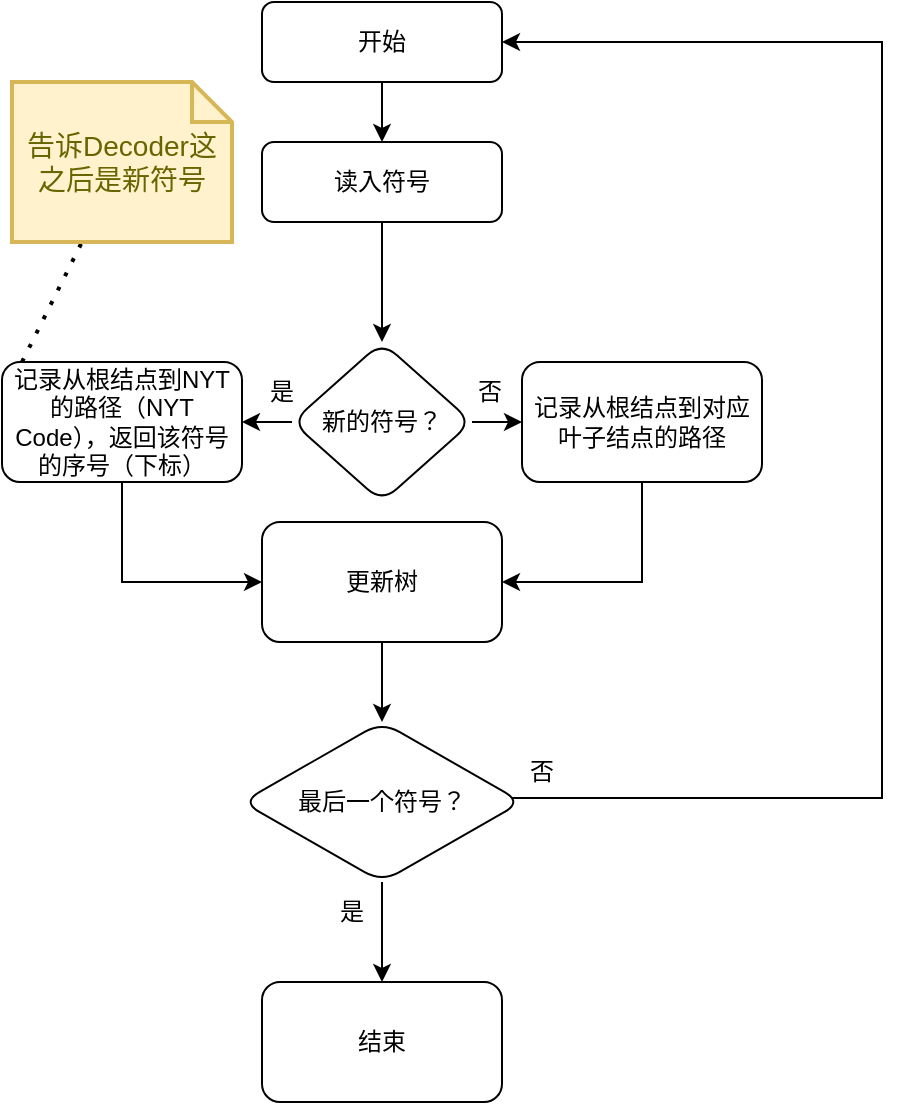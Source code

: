 <mxfile version="22.0.3" type="device">
  <diagram id="C5RBs43oDa-KdzZeNtuy" name="Page-1">
    <mxGraphModel dx="1266" dy="688" grid="1" gridSize="10" guides="1" tooltips="1" connect="1" arrows="1" fold="1" page="1" pageScale="1" pageWidth="827" pageHeight="1169" math="0" shadow="0">
      <root>
        <mxCell id="WIyWlLk6GJQsqaUBKTNV-0" />
        <mxCell id="WIyWlLk6GJQsqaUBKTNV-1" parent="WIyWlLk6GJQsqaUBKTNV-0" />
        <mxCell id="IMW4tmONL_RiJi6bUr-S-1" value="" style="edgeStyle=orthogonalEdgeStyle;rounded=0;orthogonalLoop=1;jettySize=auto;html=1;" parent="WIyWlLk6GJQsqaUBKTNV-1" source="WIyWlLk6GJQsqaUBKTNV-3" target="IMW4tmONL_RiJi6bUr-S-0" edge="1">
          <mxGeometry relative="1" as="geometry" />
        </mxCell>
        <mxCell id="WIyWlLk6GJQsqaUBKTNV-3" value="开始" style="rounded=1;whiteSpace=wrap;html=1;fontSize=12;glass=0;strokeWidth=1;shadow=0;" parent="WIyWlLk6GJQsqaUBKTNV-1" vertex="1">
          <mxGeometry x="330" y="120" width="120" height="40" as="geometry" />
        </mxCell>
        <mxCell id="IMW4tmONL_RiJi6bUr-S-3" value="" style="edgeStyle=orthogonalEdgeStyle;rounded=0;orthogonalLoop=1;jettySize=auto;html=1;" parent="WIyWlLk6GJQsqaUBKTNV-1" source="IMW4tmONL_RiJi6bUr-S-0" target="IMW4tmONL_RiJi6bUr-S-2" edge="1">
          <mxGeometry relative="1" as="geometry" />
        </mxCell>
        <mxCell id="IMW4tmONL_RiJi6bUr-S-0" value="读入符号" style="whiteSpace=wrap;html=1;rounded=1;glass=0;strokeWidth=1;shadow=0;" parent="WIyWlLk6GJQsqaUBKTNV-1" vertex="1">
          <mxGeometry x="330" y="190" width="120" height="40" as="geometry" />
        </mxCell>
        <mxCell id="IMW4tmONL_RiJi6bUr-S-5" value="" style="edgeStyle=orthogonalEdgeStyle;rounded=0;orthogonalLoop=1;jettySize=auto;html=1;" parent="WIyWlLk6GJQsqaUBKTNV-1" source="IMW4tmONL_RiJi6bUr-S-2" target="IMW4tmONL_RiJi6bUr-S-4" edge="1">
          <mxGeometry relative="1" as="geometry" />
        </mxCell>
        <mxCell id="IMW4tmONL_RiJi6bUr-S-7" value="" style="edgeStyle=orthogonalEdgeStyle;rounded=0;orthogonalLoop=1;jettySize=auto;html=1;" parent="WIyWlLk6GJQsqaUBKTNV-1" source="IMW4tmONL_RiJi6bUr-S-2" target="IMW4tmONL_RiJi6bUr-S-6" edge="1">
          <mxGeometry relative="1" as="geometry" />
        </mxCell>
        <mxCell id="IMW4tmONL_RiJi6bUr-S-2" value="新的符号？" style="rhombus;whiteSpace=wrap;html=1;rounded=1;glass=0;strokeWidth=1;shadow=0;" parent="WIyWlLk6GJQsqaUBKTNV-1" vertex="1">
          <mxGeometry x="345" y="290" width="90" height="80" as="geometry" />
        </mxCell>
        <mxCell id="IMW4tmONL_RiJi6bUr-S-13" style="edgeStyle=orthogonalEdgeStyle;rounded=0;orthogonalLoop=1;jettySize=auto;html=1;exitX=0.5;exitY=1;exitDx=0;exitDy=0;entryX=1;entryY=0.5;entryDx=0;entryDy=0;" parent="WIyWlLk6GJQsqaUBKTNV-1" source="IMW4tmONL_RiJi6bUr-S-4" target="IMW4tmONL_RiJi6bUr-S-10" edge="1">
          <mxGeometry relative="1" as="geometry" />
        </mxCell>
        <mxCell id="IMW4tmONL_RiJi6bUr-S-4" value="记录从根结点到对应叶子结点的路径" style="rounded=1;whiteSpace=wrap;html=1;glass=0;strokeWidth=1;shadow=0;" parent="WIyWlLk6GJQsqaUBKTNV-1" vertex="1">
          <mxGeometry x="460" y="300" width="120" height="60" as="geometry" />
        </mxCell>
        <mxCell id="IMW4tmONL_RiJi6bUr-S-12" style="edgeStyle=orthogonalEdgeStyle;rounded=0;orthogonalLoop=1;jettySize=auto;html=1;exitX=0.5;exitY=1;exitDx=0;exitDy=0;entryX=0;entryY=0.5;entryDx=0;entryDy=0;" parent="WIyWlLk6GJQsqaUBKTNV-1" source="IMW4tmONL_RiJi6bUr-S-6" target="IMW4tmONL_RiJi6bUr-S-10" edge="1">
          <mxGeometry relative="1" as="geometry" />
        </mxCell>
        <mxCell id="IMW4tmONL_RiJi6bUr-S-6" value="记录从根结点到NYT的路径（NYT Code），返回该符号的序号（下标）" style="whiteSpace=wrap;html=1;rounded=1;glass=0;strokeWidth=1;shadow=0;" parent="WIyWlLk6GJQsqaUBKTNV-1" vertex="1">
          <mxGeometry x="200" y="300" width="120" height="60" as="geometry" />
        </mxCell>
        <mxCell id="IMW4tmONL_RiJi6bUr-S-8" value="" style="endArrow=none;dashed=1;html=1;dashPattern=1 3;strokeWidth=2;rounded=0;" parent="WIyWlLk6GJQsqaUBKTNV-1" target="IMW4tmONL_RiJi6bUr-S-9" edge="1">
          <mxGeometry width="50" height="50" relative="1" as="geometry">
            <mxPoint x="210" y="300" as="sourcePoint" />
            <mxPoint x="220" y="220" as="targetPoint" />
          </mxGeometry>
        </mxCell>
        <mxCell id="IMW4tmONL_RiJi6bUr-S-9" value="告诉Decoder这之后是新符号" style="shape=note;strokeWidth=2;fontSize=14;size=20;whiteSpace=wrap;html=1;fillColor=#fff2cc;strokeColor=#d6b656;fontColor=#666600;" parent="WIyWlLk6GJQsqaUBKTNV-1" vertex="1">
          <mxGeometry x="205" y="160" width="110.0" height="80" as="geometry" />
        </mxCell>
        <mxCell id="IMW4tmONL_RiJi6bUr-S-15" value="" style="edgeStyle=orthogonalEdgeStyle;rounded=0;orthogonalLoop=1;jettySize=auto;html=1;" parent="WIyWlLk6GJQsqaUBKTNV-1" source="IMW4tmONL_RiJi6bUr-S-10" target="IMW4tmONL_RiJi6bUr-S-14" edge="1">
          <mxGeometry relative="1" as="geometry" />
        </mxCell>
        <mxCell id="IMW4tmONL_RiJi6bUr-S-10" value="更新树" style="whiteSpace=wrap;html=1;rounded=1;glass=0;strokeWidth=1;shadow=0;" parent="WIyWlLk6GJQsqaUBKTNV-1" vertex="1">
          <mxGeometry x="330" y="380" width="120" height="60" as="geometry" />
        </mxCell>
        <mxCell id="IMW4tmONL_RiJi6bUr-S-17" value="" style="edgeStyle=orthogonalEdgeStyle;rounded=0;orthogonalLoop=1;jettySize=auto;html=1;" parent="WIyWlLk6GJQsqaUBKTNV-1" source="IMW4tmONL_RiJi6bUr-S-14" target="IMW4tmONL_RiJi6bUr-S-16" edge="1">
          <mxGeometry relative="1" as="geometry" />
        </mxCell>
        <mxCell id="IMW4tmONL_RiJi6bUr-S-20" style="edgeStyle=orthogonalEdgeStyle;rounded=0;orthogonalLoop=1;jettySize=auto;html=1;entryX=1;entryY=0.5;entryDx=0;entryDy=0;exitX=0.936;exitY=0.475;exitDx=0;exitDy=0;exitPerimeter=0;" parent="WIyWlLk6GJQsqaUBKTNV-1" source="IMW4tmONL_RiJi6bUr-S-14" target="WIyWlLk6GJQsqaUBKTNV-3" edge="1">
          <mxGeometry relative="1" as="geometry">
            <Array as="points">
              <mxPoint x="640" y="518" />
              <mxPoint x="640" y="140" />
            </Array>
          </mxGeometry>
        </mxCell>
        <mxCell id="IMW4tmONL_RiJi6bUr-S-14" value="最后一个符号？" style="rhombus;whiteSpace=wrap;html=1;rounded=1;glass=0;strokeWidth=1;shadow=0;" parent="WIyWlLk6GJQsqaUBKTNV-1" vertex="1">
          <mxGeometry x="320" y="480" width="140" height="80" as="geometry" />
        </mxCell>
        <mxCell id="IMW4tmONL_RiJi6bUr-S-16" value="结束" style="whiteSpace=wrap;html=1;rounded=1;glass=0;strokeWidth=1;shadow=0;" parent="WIyWlLk6GJQsqaUBKTNV-1" vertex="1">
          <mxGeometry x="330" y="610" width="120" height="60" as="geometry" />
        </mxCell>
        <mxCell id="IMW4tmONL_RiJi6bUr-S-18" value="是" style="text;html=1;strokeColor=none;fillColor=none;align=center;verticalAlign=middle;whiteSpace=wrap;rounded=0;" parent="WIyWlLk6GJQsqaUBKTNV-1" vertex="1">
          <mxGeometry x="345" y="560" width="60" height="30" as="geometry" />
        </mxCell>
        <mxCell id="IMW4tmONL_RiJi6bUr-S-19" value="否" style="text;html=1;strokeColor=none;fillColor=none;align=center;verticalAlign=middle;whiteSpace=wrap;rounded=0;" parent="WIyWlLk6GJQsqaUBKTNV-1" vertex="1">
          <mxGeometry x="440" y="490" width="60" height="30" as="geometry" />
        </mxCell>
        <mxCell id="IMW4tmONL_RiJi6bUr-S-21" value="是" style="text;html=1;strokeColor=none;fillColor=none;align=center;verticalAlign=middle;whiteSpace=wrap;rounded=0;" parent="WIyWlLk6GJQsqaUBKTNV-1" vertex="1">
          <mxGeometry x="310" y="300" width="60" height="30" as="geometry" />
        </mxCell>
        <mxCell id="IMW4tmONL_RiJi6bUr-S-22" value="否" style="text;html=1;strokeColor=none;fillColor=none;align=center;verticalAlign=middle;whiteSpace=wrap;rounded=0;" parent="WIyWlLk6GJQsqaUBKTNV-1" vertex="1">
          <mxGeometry x="414" y="300" width="60" height="30" as="geometry" />
        </mxCell>
      </root>
    </mxGraphModel>
  </diagram>
</mxfile>
